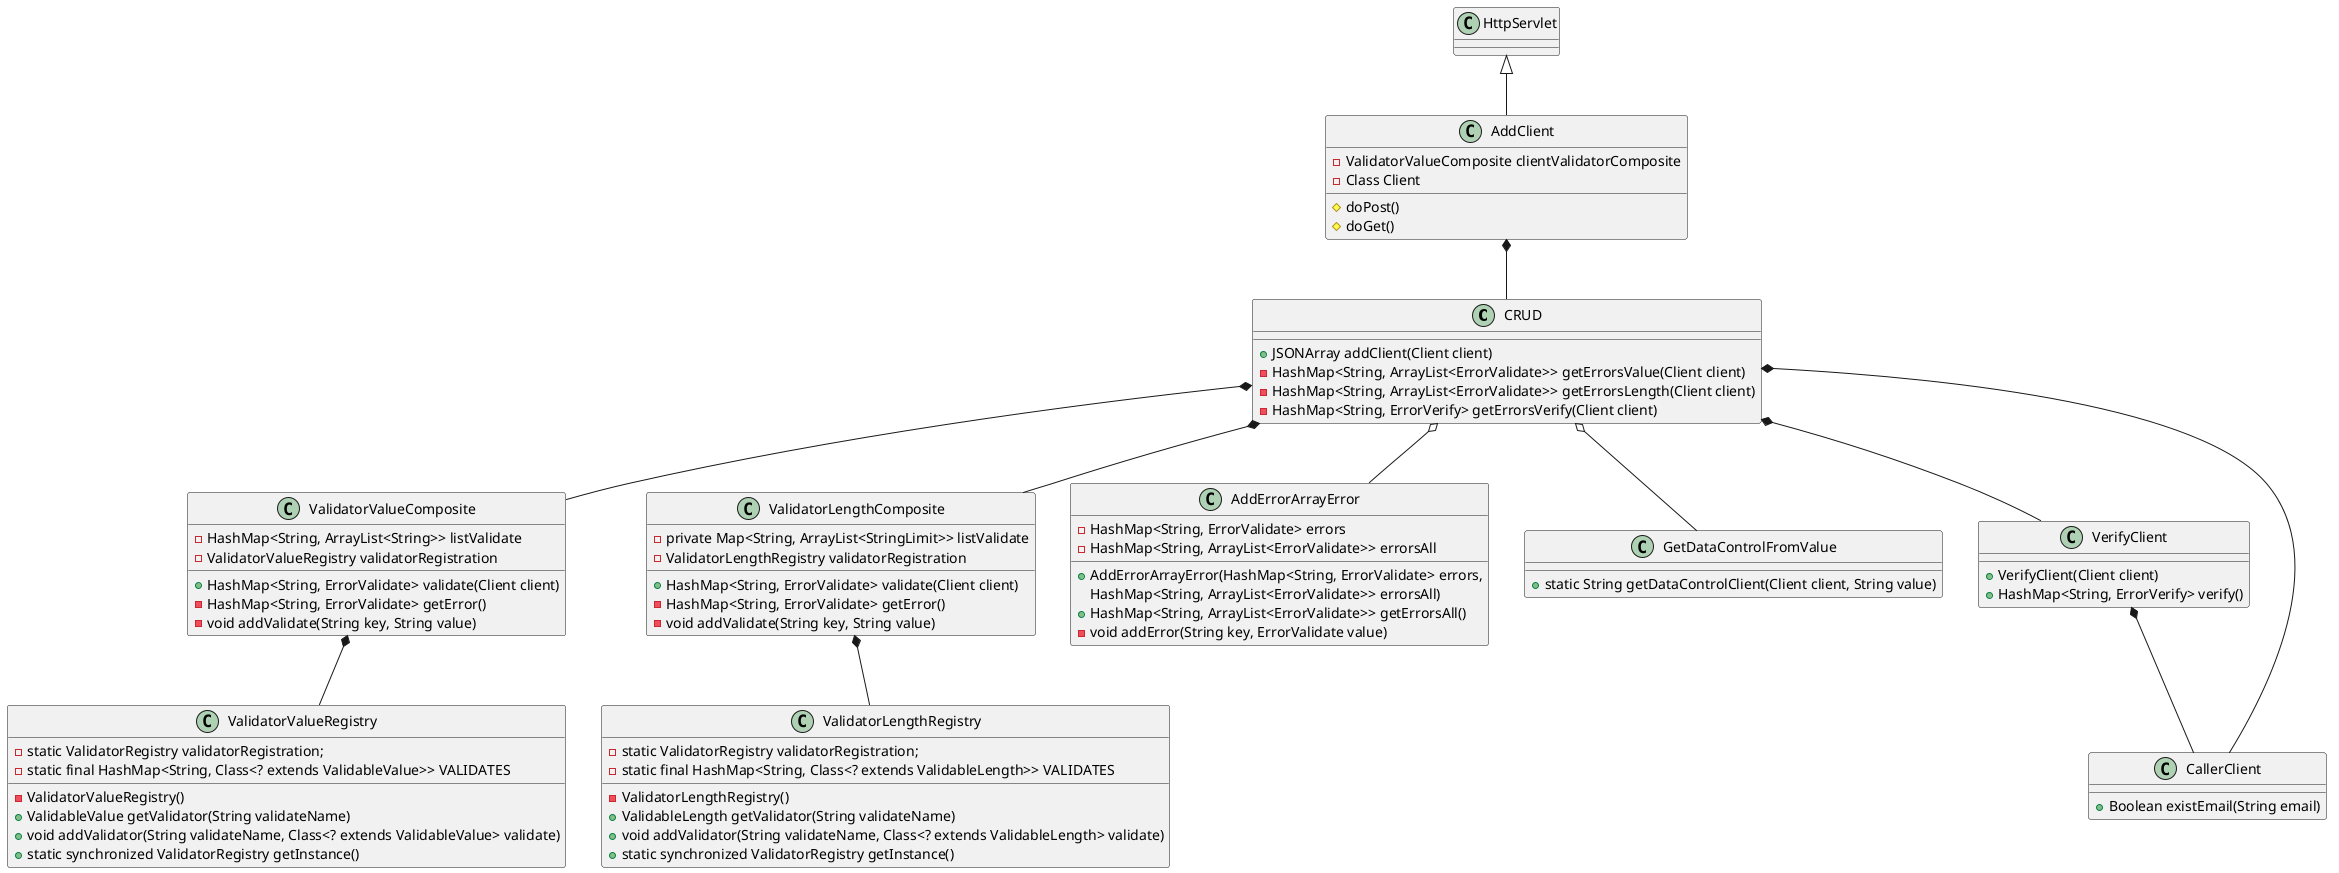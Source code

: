 @startuml
class CRUD{
  +JSONArray addClient(Client client)
  -HashMap<String, ArrayList<ErrorValidate>> getErrorsValue(Client client)
  -HashMap<String, ArrayList<ErrorValidate>> getErrorsLength(Client client)
  -HashMap<String, ErrorVerify> getErrorsVerify(Client client) 
}
class ValidatorValueRegistry{
  -static ValidatorRegistry validatorRegistration;
  -static final HashMap<String, Class<? extends ValidableValue>> VALIDATES 
  -ValidatorValueRegistry() 
  +ValidableValue getValidator(String validateName)
  +void addValidator(String validateName, Class<? extends ValidableValue> validate) 
  +static synchronized ValidatorRegistry getInstance() 
}
class ValidatorLengthRegistry{
  -static ValidatorRegistry validatorRegistration;
  -static final HashMap<String, Class<? extends ValidableLength>> VALIDATES 
  -ValidatorLengthRegistry() 
  +ValidableLength getValidator(String validateName)
  +void addValidator(String validateName, Class<? extends ValidableLength> validate) 
  +static synchronized ValidatorRegistry getInstance() 
}
class ValidatorValueComposite{
  -HashMap<String, ArrayList<String>> listValidate
  -ValidatorValueRegistry validatorRegistration
  +HashMap<String, ErrorValidate> validate(Client client)
  -HashMap<String, ErrorValidate> getError()
  -void addValidate(String key, String value)  
}
class ValidatorLengthComposite{
  - private Map<String, ArrayList<StringLimit>> listValidate
  -ValidatorLengthRegistry validatorRegistration
  +HashMap<String, ErrorValidate> validate(Client client)
  -HashMap<String, ErrorValidate> getError()
  -void addValidate(String key, String value)  
}
class AddErrorArrayError {
   -HashMap<String, ErrorValidate> errors
   -HashMap<String, ArrayList<ErrorValidate>> errorsAll 
   +AddErrorArrayError(HashMap<String, ErrorValidate> errors,
      HashMap<String, ArrayList<ErrorValidate>> errorsAll) 
   +HashMap<String, ArrayList<ErrorValidate>> getErrorsAll()
   -void addError(String key, ErrorValidate value)

}
class AddClient {
  -ValidatorValueComposite clientValidatorComposite
  -Class Client
   # doPost()
   # doGet()
}
class  HttpServlet{
}
class GetDataControlFromValue{
  +static String getDataControlClient(Client client, String value) 
}
class  VerifyClient{
 +VerifyClient(Client client) 
 +HashMap<String, ErrorVerify> verify() 
}
 class CallerClient {
  +Boolean existEmail(String email) 
}

ValidatorValueComposite *-- ValidatorValueRegistry
ValidatorLengthComposite *-- ValidatorLengthRegistry
HttpServlet  <|--  AddClient 
CRUD  *-- ValidatorValueComposite
CRUD  *-- ValidatorLengthComposite
AddClient *-- CRUD
CRUD o-- AddErrorArrayError
CRUD o-- GetDataControlFromValue
CRUD  *-- VerifyClient
VerifyClient *-- CallerClient
CRUD *-- CallerClient
@enduml